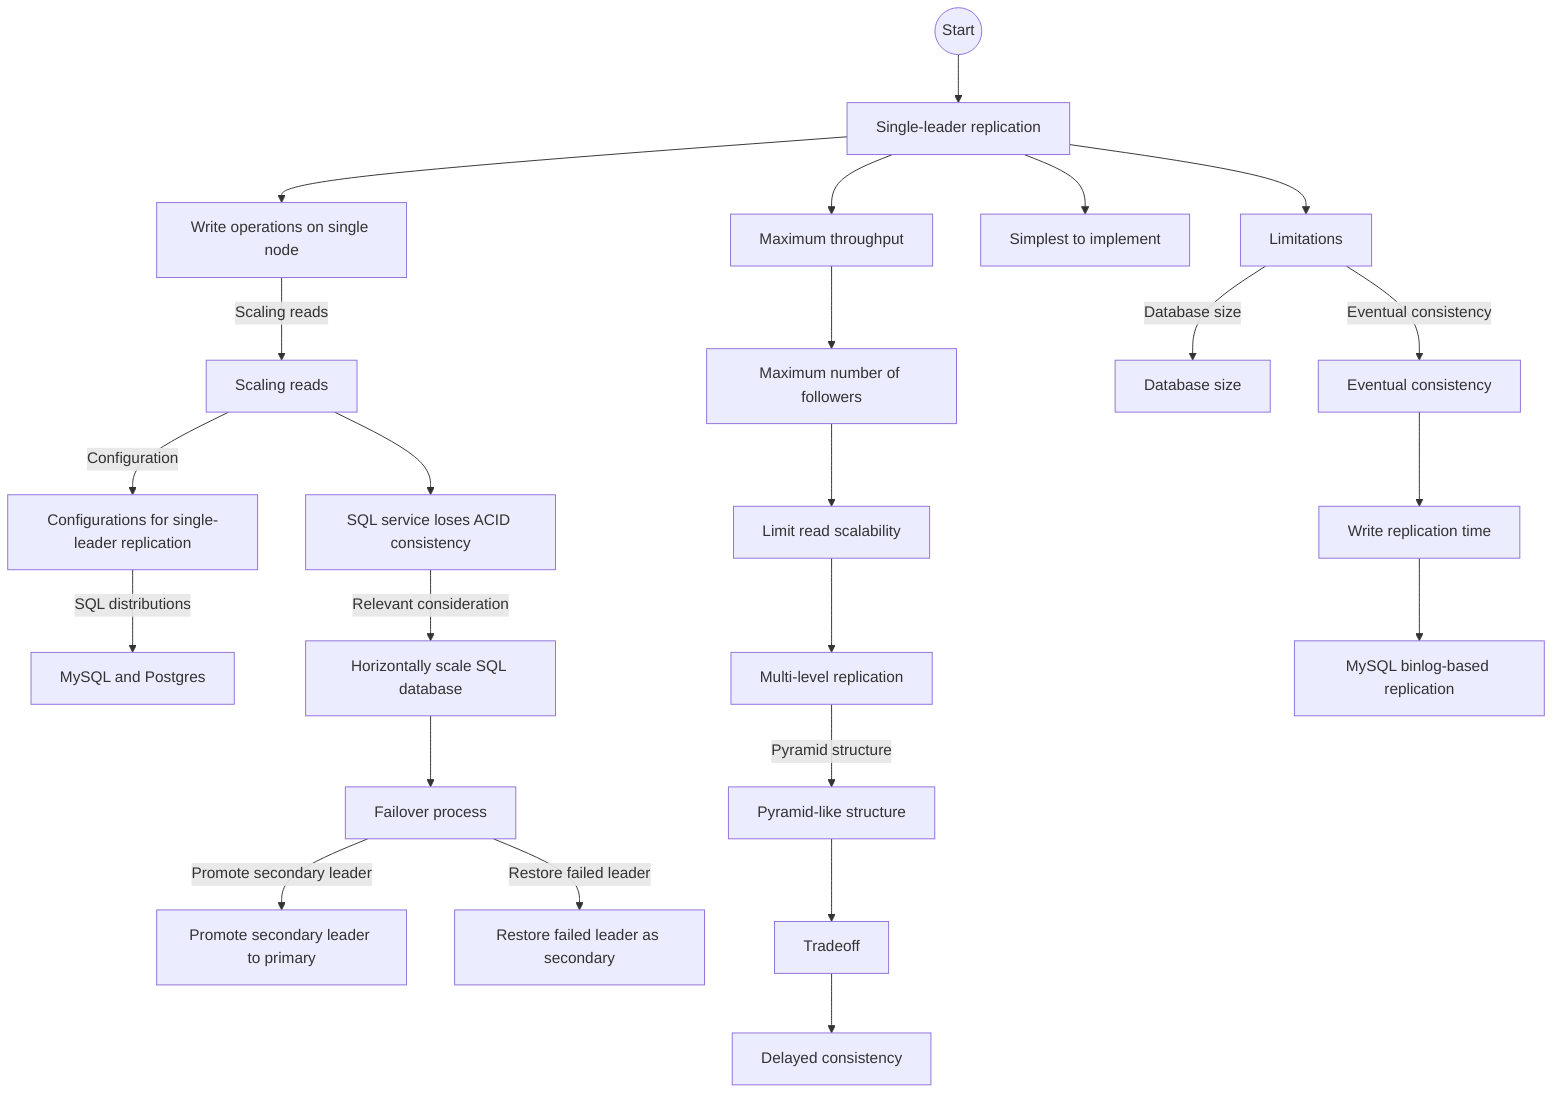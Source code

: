graph TD;
    Start((Start)) --> SingleLeader[Single-leader replication]
    SingleLeader --> WriteOperations[Write operations on single node]
    WriteOperations -->|Scaling reads| ScaleReads[Scaling reads]
    ScaleReads -->|Configuration| Configurations[Configurations for single-leader replication]
    Configurations -->|SQL distributions| MySQLPostgres[MySQL and Postgres]
    ScaleReads --> ACIDConsistency[SQL service loses ACID consistency]
    ACIDConsistency -->|Relevant consideration| HorizontalScaling[Horizontally scale SQL database]
    HorizontalScaling --> Failover[Failover process]
    Failover -->|Promote secondary leader| PromoteSecondary[Promote secondary leader to primary]
    Failover -->|Restore failed leader| RestoreFailed[Restore failed leader as secondary]
    SingleLeader --> MaximumThroughput[Maximum throughput]
    MaximumThroughput --> MaximumFollowers[Maximum number of followers]
    MaximumFollowers --> LimitReadScaling[Limit read scalability]
    LimitReadScaling --> MultiLevelReplication[Multi-level replication]
    MultiLevelReplication -->|Pyramid structure| Pyramid[Pyramid-like structure]
    Pyramid --> Tradeoff[Tradeoff]
    Tradeoff --> DelayedConsistency[Delayed consistency]
    SingleLeader --> Implement[Simplest to implement]
    SingleLeader --> Limitations[Limitations]
    Limitations -->|Database size| DatabaseSize[Database size]
    Limitations -->|Eventual consistency| EventualConsistency[Eventual consistency]
    EventualConsistency --> ReplicationTime[Write replication time]
    ReplicationTime --> MySQLBinlog[MySQL binlog-based replication]